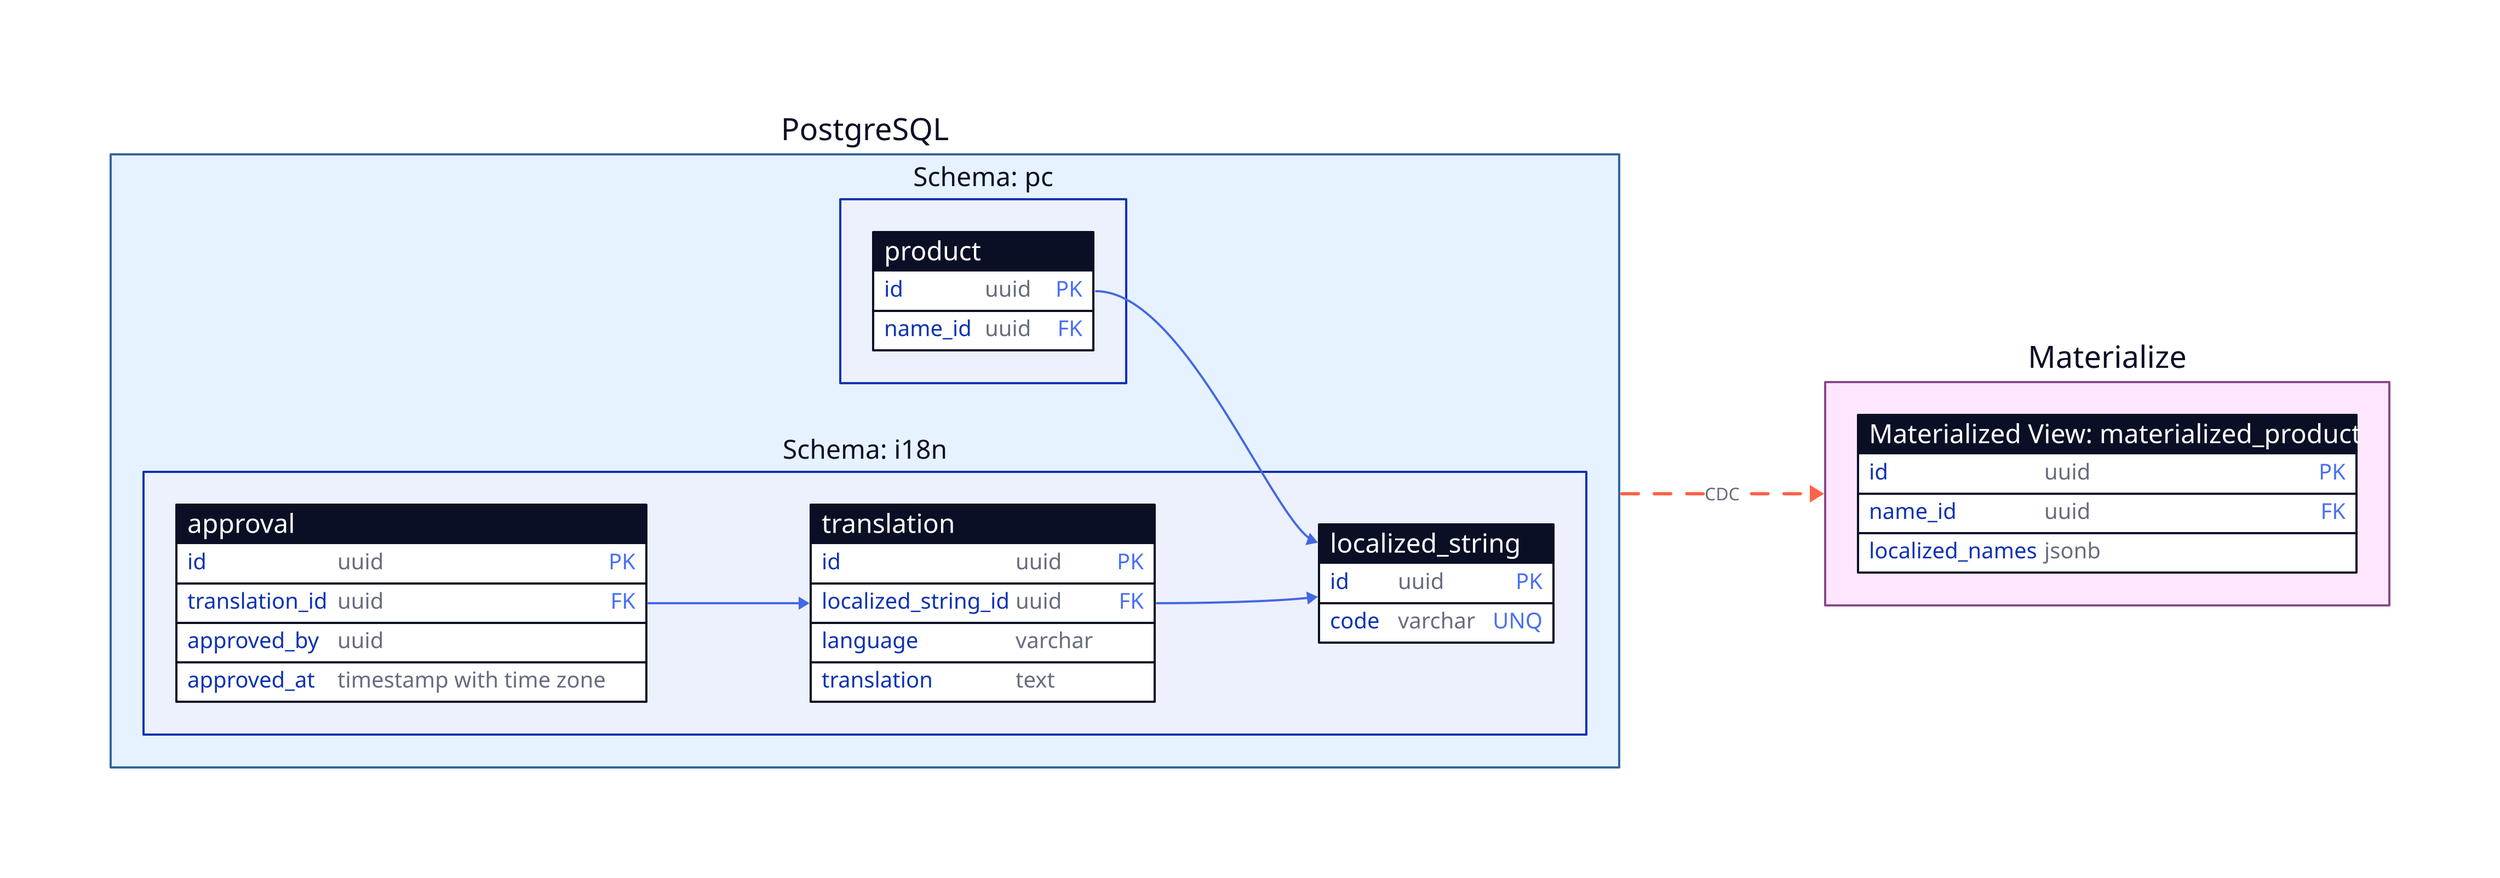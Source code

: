 direction: right

PostgreSQL: {
  style: {
    stroke: "#336699"
    fill: "#E6F2FF"
  }

  pc: "Schema: pc" {
    product: {
      shape: sql_table
      id: uuid {constraint: primary_key}
      name_id: uuid {constraint: foreign_key}
    }
  }

  i18n: "Schema: i18n" {
    localized_string: {
      shape: sql_table
      id: uuid {constraint: primary_key}
      code: varchar {constraint: unique}
    }

    translation: {
      shape: sql_table
      id: uuid {constraint: primary_key}
      localized_string_id: uuid {constraint: foreign_key}
      language: varchar
      translation: text
    }

    approval: {
      shape: sql_table
      id: uuid {constraint: primary_key}
      translation_id: uuid {constraint: foreign_key}
      approved_by: uuid
      approved_at: timestamp with time zone
    }
  }
}

Materialize: {
  style: {
    stroke: "#8B4789"
    fill: "#FFE6FF"
  }

  materialized_product: "Materialized View: materialized_product" {
    shape: sql_table
    id: uuid {constraint: primary_key}
    name_id: uuid {constraint: foreign_key}
    localized_names: jsonb
  }
}

# Foreign Key Relationships
PostgreSQL.pc.product.name_id -> PostgreSQL.i18n.localized_string.id: {
  style: {
    stroke: "#4169E1"
    stroke-width: 2
  }
}

PostgreSQL.i18n.translation.localized_string_id -> PostgreSQL.i18n.localized_string.id: {
  style: {
    stroke: "#4169E1"
    stroke-width: 2
  }
}

PostgreSQL.i18n.approval.translation_id -> PostgreSQL.i18n.translation.id: {
  style: {
    stroke: "#4169E1"
    stroke-width: 2
  }
}

# CDC Connection
PostgreSQL -> Materialize: "CDC" {
  style: {
    animated: true
    stroke: "#FF6347"
    stroke-width: 3
    stroke-dash: 5
  }
}
